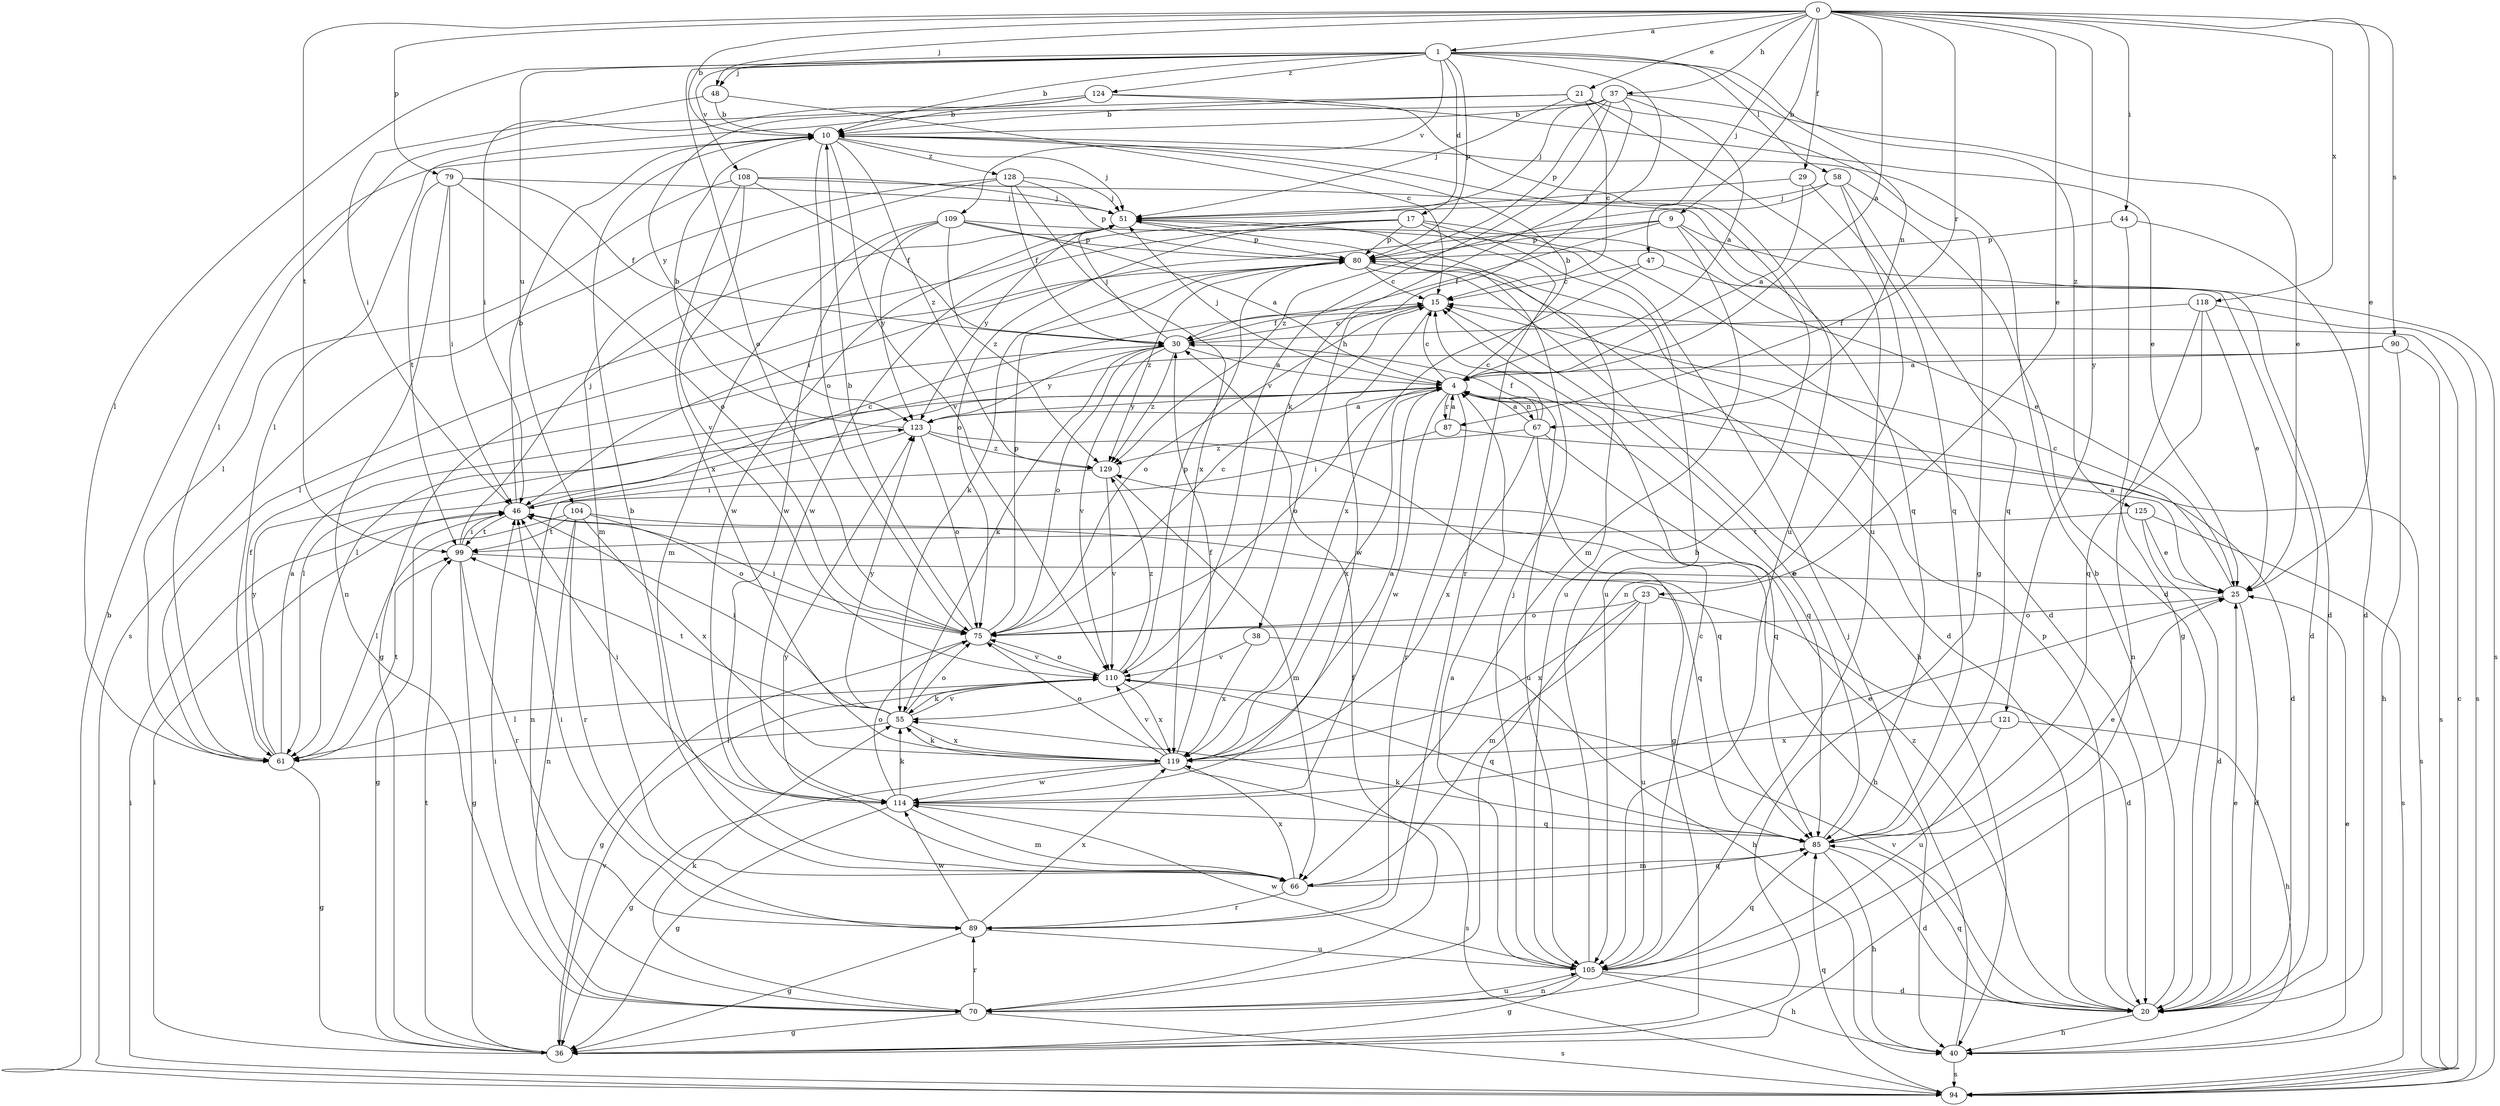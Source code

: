 strict digraph  {
0;
1;
4;
9;
10;
15;
17;
20;
21;
23;
25;
29;
30;
36;
37;
38;
40;
44;
46;
47;
48;
51;
55;
58;
61;
66;
67;
70;
75;
79;
80;
85;
87;
89;
90;
94;
99;
104;
105;
108;
109;
110;
114;
118;
119;
121;
123;
124;
125;
128;
129;
0 -> 1  [label=a];
0 -> 4  [label=a];
0 -> 9  [label=b];
0 -> 10  [label=b];
0 -> 21  [label=e];
0 -> 23  [label=e];
0 -> 25  [label=e];
0 -> 29  [label=f];
0 -> 37  [label=h];
0 -> 44  [label=i];
0 -> 47  [label=j];
0 -> 48  [label=j];
0 -> 79  [label=p];
0 -> 87  [label=r];
0 -> 90  [label=s];
0 -> 99  [label=t];
0 -> 118  [label=x];
0 -> 121  [label=y];
1 -> 10  [label=b];
1 -> 17  [label=d];
1 -> 38  [label=h];
1 -> 48  [label=j];
1 -> 58  [label=l];
1 -> 61  [label=l];
1 -> 67  [label=n];
1 -> 75  [label=o];
1 -> 80  [label=p];
1 -> 104  [label=u];
1 -> 108  [label=v];
1 -> 109  [label=v];
1 -> 124  [label=z];
1 -> 125  [label=z];
4 -> 10  [label=b];
4 -> 15  [label=c];
4 -> 20  [label=d];
4 -> 51  [label=j];
4 -> 61  [label=l];
4 -> 67  [label=n];
4 -> 75  [label=o];
4 -> 85  [label=q];
4 -> 87  [label=r];
4 -> 89  [label=r];
4 -> 105  [label=u];
4 -> 114  [label=w];
4 -> 119  [label=x];
4 -> 123  [label=y];
9 -> 20  [label=d];
9 -> 30  [label=f];
9 -> 46  [label=i];
9 -> 66  [label=m];
9 -> 80  [label=p];
9 -> 94  [label=s];
10 -> 51  [label=j];
10 -> 75  [label=o];
10 -> 110  [label=v];
10 -> 128  [label=z];
10 -> 129  [label=z];
15 -> 30  [label=f];
15 -> 75  [label=o];
15 -> 114  [label=w];
17 -> 20  [label=d];
17 -> 61  [label=l];
17 -> 75  [label=o];
17 -> 80  [label=p];
17 -> 89  [label=r];
17 -> 105  [label=u];
17 -> 114  [label=w];
20 -> 10  [label=b];
20 -> 25  [label=e];
20 -> 40  [label=h];
20 -> 80  [label=p];
20 -> 85  [label=q];
20 -> 110  [label=v];
20 -> 129  [label=z];
21 -> 10  [label=b];
21 -> 15  [label=c];
21 -> 36  [label=g];
21 -> 51  [label=j];
21 -> 61  [label=l];
21 -> 105  [label=u];
23 -> 20  [label=d];
23 -> 66  [label=m];
23 -> 75  [label=o];
23 -> 105  [label=u];
23 -> 119  [label=x];
25 -> 4  [label=a];
25 -> 15  [label=c];
25 -> 20  [label=d];
25 -> 75  [label=o];
29 -> 4  [label=a];
29 -> 51  [label=j];
29 -> 85  [label=q];
30 -> 4  [label=a];
30 -> 15  [label=c];
30 -> 51  [label=j];
30 -> 55  [label=k];
30 -> 75  [label=o];
30 -> 110  [label=v];
30 -> 123  [label=y];
30 -> 129  [label=z];
36 -> 46  [label=i];
36 -> 99  [label=t];
36 -> 110  [label=v];
37 -> 4  [label=a];
37 -> 10  [label=b];
37 -> 25  [label=e];
37 -> 51  [label=j];
37 -> 55  [label=k];
37 -> 61  [label=l];
37 -> 80  [label=p];
37 -> 110  [label=v];
38 -> 40  [label=h];
38 -> 110  [label=v];
38 -> 119  [label=x];
40 -> 25  [label=e];
40 -> 51  [label=j];
40 -> 94  [label=s];
44 -> 20  [label=d];
44 -> 36  [label=g];
44 -> 80  [label=p];
46 -> 10  [label=b];
46 -> 15  [label=c];
46 -> 36  [label=g];
46 -> 40  [label=h];
46 -> 99  [label=t];
47 -> 15  [label=c];
47 -> 20  [label=d];
47 -> 119  [label=x];
48 -> 10  [label=b];
48 -> 15  [label=c];
48 -> 46  [label=i];
51 -> 80  [label=p];
51 -> 105  [label=u];
51 -> 114  [label=w];
51 -> 123  [label=y];
55 -> 46  [label=i];
55 -> 61  [label=l];
55 -> 75  [label=o];
55 -> 99  [label=t];
55 -> 110  [label=v];
55 -> 119  [label=x];
55 -> 123  [label=y];
58 -> 20  [label=d];
58 -> 51  [label=j];
58 -> 70  [label=n];
58 -> 85  [label=q];
58 -> 129  [label=z];
61 -> 4  [label=a];
61 -> 30  [label=f];
61 -> 36  [label=g];
61 -> 99  [label=t];
61 -> 123  [label=y];
66 -> 10  [label=b];
66 -> 85  [label=q];
66 -> 89  [label=r];
66 -> 119  [label=x];
66 -> 123  [label=y];
67 -> 4  [label=a];
67 -> 15  [label=c];
67 -> 30  [label=f];
67 -> 36  [label=g];
67 -> 85  [label=q];
67 -> 119  [label=x];
67 -> 129  [label=z];
70 -> 30  [label=f];
70 -> 36  [label=g];
70 -> 46  [label=i];
70 -> 55  [label=k];
70 -> 89  [label=r];
70 -> 94  [label=s];
70 -> 105  [label=u];
75 -> 10  [label=b];
75 -> 15  [label=c];
75 -> 36  [label=g];
75 -> 46  [label=i];
75 -> 80  [label=p];
75 -> 110  [label=v];
79 -> 30  [label=f];
79 -> 46  [label=i];
79 -> 51  [label=j];
79 -> 70  [label=n];
79 -> 75  [label=o];
79 -> 99  [label=t];
80 -> 15  [label=c];
80 -> 20  [label=d];
80 -> 36  [label=g];
80 -> 40  [label=h];
80 -> 55  [label=k];
80 -> 129  [label=z];
85 -> 15  [label=c];
85 -> 20  [label=d];
85 -> 25  [label=e];
85 -> 40  [label=h];
85 -> 55  [label=k];
85 -> 66  [label=m];
87 -> 4  [label=a];
87 -> 46  [label=i];
87 -> 94  [label=s];
89 -> 36  [label=g];
89 -> 46  [label=i];
89 -> 105  [label=u];
89 -> 114  [label=w];
89 -> 119  [label=x];
90 -> 4  [label=a];
90 -> 40  [label=h];
90 -> 61  [label=l];
90 -> 94  [label=s];
94 -> 10  [label=b];
94 -> 15  [label=c];
94 -> 46  [label=i];
94 -> 85  [label=q];
99 -> 25  [label=e];
99 -> 36  [label=g];
99 -> 46  [label=i];
99 -> 51  [label=j];
99 -> 89  [label=r];
104 -> 61  [label=l];
104 -> 70  [label=n];
104 -> 75  [label=o];
104 -> 85  [label=q];
104 -> 89  [label=r];
104 -> 99  [label=t];
104 -> 119  [label=x];
105 -> 4  [label=a];
105 -> 10  [label=b];
105 -> 15  [label=c];
105 -> 20  [label=d];
105 -> 36  [label=g];
105 -> 40  [label=h];
105 -> 51  [label=j];
105 -> 70  [label=n];
105 -> 85  [label=q];
105 -> 114  [label=w];
108 -> 30  [label=f];
108 -> 51  [label=j];
108 -> 61  [label=l];
108 -> 85  [label=q];
108 -> 110  [label=v];
108 -> 119  [label=x];
109 -> 4  [label=a];
109 -> 25  [label=e];
109 -> 66  [label=m];
109 -> 80  [label=p];
109 -> 114  [label=w];
109 -> 123  [label=y];
109 -> 129  [label=z];
110 -> 55  [label=k];
110 -> 61  [label=l];
110 -> 75  [label=o];
110 -> 80  [label=p];
110 -> 85  [label=q];
110 -> 119  [label=x];
110 -> 129  [label=z];
114 -> 25  [label=e];
114 -> 36  [label=g];
114 -> 46  [label=i];
114 -> 55  [label=k];
114 -> 66  [label=m];
114 -> 75  [label=o];
114 -> 85  [label=q];
118 -> 25  [label=e];
118 -> 30  [label=f];
118 -> 70  [label=n];
118 -> 85  [label=q];
118 -> 94  [label=s];
119 -> 4  [label=a];
119 -> 30  [label=f];
119 -> 36  [label=g];
119 -> 55  [label=k];
119 -> 75  [label=o];
119 -> 94  [label=s];
119 -> 110  [label=v];
119 -> 114  [label=w];
121 -> 40  [label=h];
121 -> 105  [label=u];
121 -> 119  [label=x];
123 -> 4  [label=a];
123 -> 10  [label=b];
123 -> 70  [label=n];
123 -> 75  [label=o];
123 -> 85  [label=q];
123 -> 129  [label=z];
124 -> 10  [label=b];
124 -> 25  [label=e];
124 -> 46  [label=i];
124 -> 105  [label=u];
124 -> 123  [label=y];
125 -> 20  [label=d];
125 -> 25  [label=e];
125 -> 94  [label=s];
125 -> 99  [label=t];
128 -> 30  [label=f];
128 -> 51  [label=j];
128 -> 66  [label=m];
128 -> 80  [label=p];
128 -> 94  [label=s];
128 -> 119  [label=x];
129 -> 46  [label=i];
129 -> 66  [label=m];
129 -> 110  [label=v];
}
